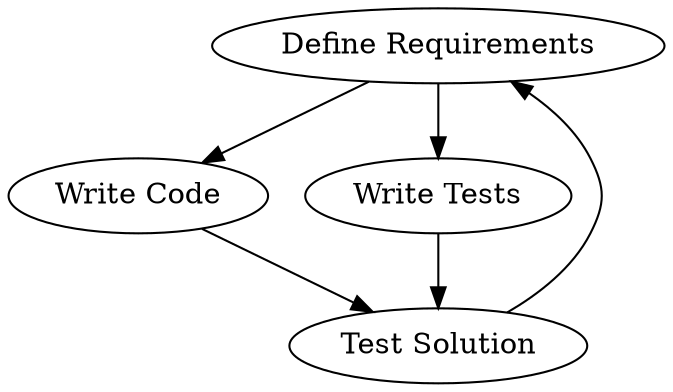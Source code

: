 digraph G {
	"Define Requirements" -> "Write Code"
	"Define Requirements" -> "Write Tests"
	"Write Code"          -> "Test Solution"
	"Write Tests"         -> "Test Solution"
	"Test Solution"       -> "Define Requirements"
}
